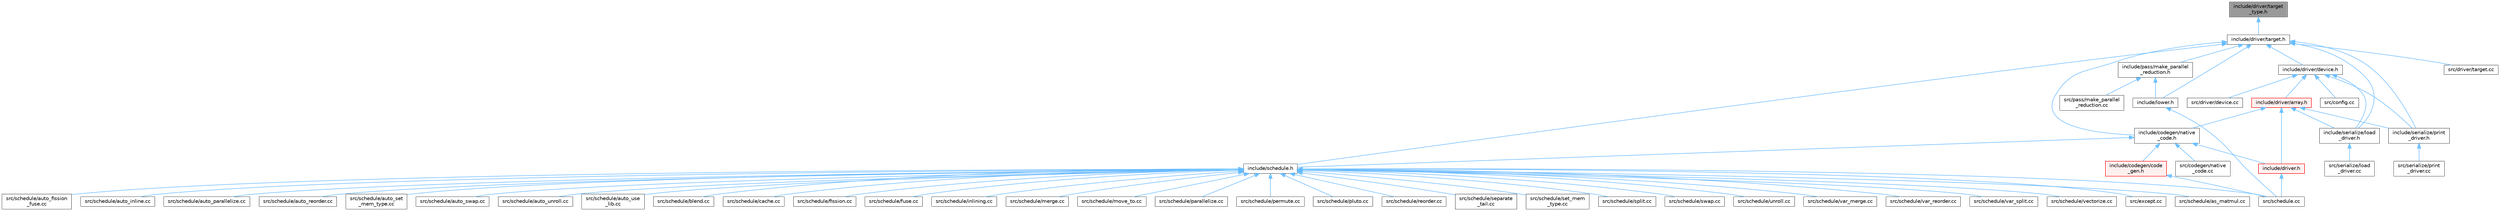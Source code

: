 digraph "include/driver/target_type.h"
{
 // LATEX_PDF_SIZE
  bgcolor="transparent";
  edge [fontname=Helvetica,fontsize=10,labelfontname=Helvetica,labelfontsize=10];
  node [fontname=Helvetica,fontsize=10,shape=box,height=0.2,width=0.4];
  Node1 [label="include/driver/target\l_type.h",height=0.2,width=0.4,color="gray40", fillcolor="grey60", style="filled", fontcolor="black",tooltip=" "];
  Node1 -> Node2 [dir="back",color="steelblue1",style="solid"];
  Node2 [label="include/driver/target.h",height=0.2,width=0.4,color="grey40", fillcolor="white", style="filled",URL="$target_8h.html",tooltip=" "];
  Node2 -> Node3 [dir="back",color="steelblue1",style="solid"];
  Node3 [label="include/codegen/native\l_code.h",height=0.2,width=0.4,color="grey40", fillcolor="white", style="filled",URL="$native__code_8h.html",tooltip=" "];
  Node3 -> Node4 [dir="back",color="steelblue1",style="solid"];
  Node4 [label="include/codegen/code\l_gen.h",height=0.2,width=0.4,color="red", fillcolor="#FFF0F0", style="filled",URL="$include_2codegen_2code__gen_8h.html",tooltip=" "];
  Node4 -> Node18 [dir="back",color="steelblue1",style="solid"];
  Node18 [label="src/schedule.cc",height=0.2,width=0.4,color="grey40", fillcolor="white", style="filled",URL="$schedule_8cc.html",tooltip=" "];
  Node3 -> Node19 [dir="back",color="steelblue1",style="solid"];
  Node19 [label="include/driver.h",height=0.2,width=0.4,color="red", fillcolor="#FFF0F0", style="filled",URL="$driver_8h.html",tooltip=" "];
  Node19 -> Node18 [dir="back",color="steelblue1",style="solid"];
  Node3 -> Node21 [dir="back",color="steelblue1",style="solid"];
  Node21 [label="include/schedule.h",height=0.2,width=0.4,color="grey40", fillcolor="white", style="filled",URL="$schedule_8h.html",tooltip=" "];
  Node21 -> Node22 [dir="back",color="steelblue1",style="solid"];
  Node22 [label="src/except.cc",height=0.2,width=0.4,color="grey40", fillcolor="white", style="filled",URL="$except_8cc.html",tooltip=" "];
  Node21 -> Node18 [dir="back",color="steelblue1",style="solid"];
  Node21 -> Node23 [dir="back",color="steelblue1",style="solid"];
  Node23 [label="src/schedule/as_matmul.cc",height=0.2,width=0.4,color="grey40", fillcolor="white", style="filled",URL="$as__matmul_8cc.html",tooltip=" "];
  Node21 -> Node24 [dir="back",color="steelblue1",style="solid"];
  Node24 [label="src/schedule/auto_fission\l_fuse.cc",height=0.2,width=0.4,color="grey40", fillcolor="white", style="filled",URL="$auto__fission__fuse_8cc.html",tooltip=" "];
  Node21 -> Node25 [dir="back",color="steelblue1",style="solid"];
  Node25 [label="src/schedule/auto_inline.cc",height=0.2,width=0.4,color="grey40", fillcolor="white", style="filled",URL="$auto__inline_8cc.html",tooltip=" "];
  Node21 -> Node26 [dir="back",color="steelblue1",style="solid"];
  Node26 [label="src/schedule/auto_parallelize.cc",height=0.2,width=0.4,color="grey40", fillcolor="white", style="filled",URL="$auto__parallelize_8cc.html",tooltip=" "];
  Node21 -> Node27 [dir="back",color="steelblue1",style="solid"];
  Node27 [label="src/schedule/auto_reorder.cc",height=0.2,width=0.4,color="grey40", fillcolor="white", style="filled",URL="$auto__reorder_8cc.html",tooltip=" "];
  Node21 -> Node28 [dir="back",color="steelblue1",style="solid"];
  Node28 [label="src/schedule/auto_set\l_mem_type.cc",height=0.2,width=0.4,color="grey40", fillcolor="white", style="filled",URL="$auto__set__mem__type_8cc.html",tooltip=" "];
  Node21 -> Node29 [dir="back",color="steelblue1",style="solid"];
  Node29 [label="src/schedule/auto_swap.cc",height=0.2,width=0.4,color="grey40", fillcolor="white", style="filled",URL="$auto__swap_8cc.html",tooltip=" "];
  Node21 -> Node30 [dir="back",color="steelblue1",style="solid"];
  Node30 [label="src/schedule/auto_unroll.cc",height=0.2,width=0.4,color="grey40", fillcolor="white", style="filled",URL="$auto__unroll_8cc.html",tooltip=" "];
  Node21 -> Node31 [dir="back",color="steelblue1",style="solid"];
  Node31 [label="src/schedule/auto_use\l_lib.cc",height=0.2,width=0.4,color="grey40", fillcolor="white", style="filled",URL="$auto__use__lib_8cc.html",tooltip=" "];
  Node21 -> Node32 [dir="back",color="steelblue1",style="solid"];
  Node32 [label="src/schedule/blend.cc",height=0.2,width=0.4,color="grey40", fillcolor="white", style="filled",URL="$blend_8cc.html",tooltip=" "];
  Node21 -> Node33 [dir="back",color="steelblue1",style="solid"];
  Node33 [label="src/schedule/cache.cc",height=0.2,width=0.4,color="grey40", fillcolor="white", style="filled",URL="$cache_8cc.html",tooltip=" "];
  Node21 -> Node34 [dir="back",color="steelblue1",style="solid"];
  Node34 [label="src/schedule/fission.cc",height=0.2,width=0.4,color="grey40", fillcolor="white", style="filled",URL="$fission_8cc.html",tooltip=" "];
  Node21 -> Node35 [dir="back",color="steelblue1",style="solid"];
  Node35 [label="src/schedule/fuse.cc",height=0.2,width=0.4,color="grey40", fillcolor="white", style="filled",URL="$fuse_8cc.html",tooltip=" "];
  Node21 -> Node36 [dir="back",color="steelblue1",style="solid"];
  Node36 [label="src/schedule/inlining.cc",height=0.2,width=0.4,color="grey40", fillcolor="white", style="filled",URL="$inlining_8cc.html",tooltip=" "];
  Node21 -> Node37 [dir="back",color="steelblue1",style="solid"];
  Node37 [label="src/schedule/merge.cc",height=0.2,width=0.4,color="grey40", fillcolor="white", style="filled",URL="$merge_8cc.html",tooltip=" "];
  Node21 -> Node38 [dir="back",color="steelblue1",style="solid"];
  Node38 [label="src/schedule/move_to.cc",height=0.2,width=0.4,color="grey40", fillcolor="white", style="filled",URL="$move__to_8cc.html",tooltip=" "];
  Node21 -> Node39 [dir="back",color="steelblue1",style="solid"];
  Node39 [label="src/schedule/parallelize.cc",height=0.2,width=0.4,color="grey40", fillcolor="white", style="filled",URL="$parallelize_8cc.html",tooltip=" "];
  Node21 -> Node40 [dir="back",color="steelblue1",style="solid"];
  Node40 [label="src/schedule/permute.cc",height=0.2,width=0.4,color="grey40", fillcolor="white", style="filled",URL="$permute_8cc.html",tooltip=" "];
  Node21 -> Node41 [dir="back",color="steelblue1",style="solid"];
  Node41 [label="src/schedule/pluto.cc",height=0.2,width=0.4,color="grey40", fillcolor="white", style="filled",URL="$pluto_8cc.html",tooltip=" "];
  Node21 -> Node42 [dir="back",color="steelblue1",style="solid"];
  Node42 [label="src/schedule/reorder.cc",height=0.2,width=0.4,color="grey40", fillcolor="white", style="filled",URL="$reorder_8cc.html",tooltip=" "];
  Node21 -> Node43 [dir="back",color="steelblue1",style="solid"];
  Node43 [label="src/schedule/separate\l_tail.cc",height=0.2,width=0.4,color="grey40", fillcolor="white", style="filled",URL="$separate__tail_8cc.html",tooltip=" "];
  Node21 -> Node44 [dir="back",color="steelblue1",style="solid"];
  Node44 [label="src/schedule/set_mem\l_type.cc",height=0.2,width=0.4,color="grey40", fillcolor="white", style="filled",URL="$set__mem__type_8cc.html",tooltip=" "];
  Node21 -> Node45 [dir="back",color="steelblue1",style="solid"];
  Node45 [label="src/schedule/split.cc",height=0.2,width=0.4,color="grey40", fillcolor="white", style="filled",URL="$split_8cc.html",tooltip=" "];
  Node21 -> Node46 [dir="back",color="steelblue1",style="solid"];
  Node46 [label="src/schedule/swap.cc",height=0.2,width=0.4,color="grey40", fillcolor="white", style="filled",URL="$swap_8cc.html",tooltip=" "];
  Node21 -> Node47 [dir="back",color="steelblue1",style="solid"];
  Node47 [label="src/schedule/unroll.cc",height=0.2,width=0.4,color="grey40", fillcolor="white", style="filled",URL="$unroll_8cc.html",tooltip=" "];
  Node21 -> Node48 [dir="back",color="steelblue1",style="solid"];
  Node48 [label="src/schedule/var_merge.cc",height=0.2,width=0.4,color="grey40", fillcolor="white", style="filled",URL="$var__merge_8cc.html",tooltip=" "];
  Node21 -> Node49 [dir="back",color="steelblue1",style="solid"];
  Node49 [label="src/schedule/var_reorder.cc",height=0.2,width=0.4,color="grey40", fillcolor="white", style="filled",URL="$var__reorder_8cc.html",tooltip=" "];
  Node21 -> Node50 [dir="back",color="steelblue1",style="solid"];
  Node50 [label="src/schedule/var_split.cc",height=0.2,width=0.4,color="grey40", fillcolor="white", style="filled",URL="$var__split_8cc.html",tooltip=" "];
  Node21 -> Node51 [dir="back",color="steelblue1",style="solid"];
  Node51 [label="src/schedule/vectorize.cc",height=0.2,width=0.4,color="grey40", fillcolor="white", style="filled",URL="$vectorize_8cc.html",tooltip=" "];
  Node3 -> Node52 [dir="back",color="steelblue1",style="solid"];
  Node52 [label="src/codegen/native\l_code.cc",height=0.2,width=0.4,color="grey40", fillcolor="white", style="filled",URL="$native__code_8cc.html",tooltip=" "];
  Node2 -> Node53 [dir="back",color="steelblue1",style="solid"];
  Node53 [label="include/driver/device.h",height=0.2,width=0.4,color="grey40", fillcolor="white", style="filled",URL="$device_8h.html",tooltip=" "];
  Node53 -> Node54 [dir="back",color="steelblue1",style="solid"];
  Node54 [label="include/driver/array.h",height=0.2,width=0.4,color="red", fillcolor="#FFF0F0", style="filled",URL="$array_8h.html",tooltip=" "];
  Node54 -> Node3 [dir="back",color="steelblue1",style="solid"];
  Node54 -> Node19 [dir="back",color="steelblue1",style="solid"];
  Node54 -> Node185 [dir="back",color="steelblue1",style="solid"];
  Node185 [label="include/serialize/load\l_driver.h",height=0.2,width=0.4,color="grey40", fillcolor="white", style="filled",URL="$load__driver_8h.html",tooltip=" "];
  Node185 -> Node186 [dir="back",color="steelblue1",style="solid"];
  Node186 [label="src/serialize/load\l_driver.cc",height=0.2,width=0.4,color="grey40", fillcolor="white", style="filled",URL="$load__driver_8cc.html",tooltip=" "];
  Node54 -> Node187 [dir="back",color="steelblue1",style="solid"];
  Node187 [label="include/serialize/print\l_driver.h",height=0.2,width=0.4,color="grey40", fillcolor="white", style="filled",URL="$print__driver_8h.html",tooltip=" "];
  Node187 -> Node188 [dir="back",color="steelblue1",style="solid"];
  Node188 [label="src/serialize/print\l_driver.cc",height=0.2,width=0.4,color="grey40", fillcolor="white", style="filled",URL="$print__driver_8cc.html",tooltip=" "];
  Node53 -> Node185 [dir="back",color="steelblue1",style="solid"];
  Node53 -> Node187 [dir="back",color="steelblue1",style="solid"];
  Node53 -> Node190 [dir="back",color="steelblue1",style="solid"];
  Node190 [label="src/config.cc",height=0.2,width=0.4,color="grey40", fillcolor="white", style="filled",URL="$config_8cc.html",tooltip=" "];
  Node53 -> Node191 [dir="back",color="steelblue1",style="solid"];
  Node191 [label="src/driver/device.cc",height=0.2,width=0.4,color="grey40", fillcolor="white", style="filled",URL="$device_8cc.html",tooltip=" "];
  Node2 -> Node80 [dir="back",color="steelblue1",style="solid"];
  Node80 [label="include/lower.h",height=0.2,width=0.4,color="grey40", fillcolor="white", style="filled",URL="$lower_8h.html",tooltip=" "];
  Node80 -> Node18 [dir="back",color="steelblue1",style="solid"];
  Node2 -> Node116 [dir="back",color="steelblue1",style="solid"];
  Node116 [label="include/pass/make_parallel\l_reduction.h",height=0.2,width=0.4,color="grey40", fillcolor="white", style="filled",URL="$make__parallel__reduction_8h.html",tooltip=" "];
  Node116 -> Node80 [dir="back",color="steelblue1",style="solid"];
  Node116 -> Node68 [dir="back",color="steelblue1",style="solid"];
  Node68 [label="src/pass/make_parallel\l_reduction.cc",height=0.2,width=0.4,color="grey40", fillcolor="white", style="filled",URL="$make__parallel__reduction_8cc.html",tooltip=" "];
  Node2 -> Node21 [dir="back",color="steelblue1",style="solid"];
  Node2 -> Node185 [dir="back",color="steelblue1",style="solid"];
  Node2 -> Node187 [dir="back",color="steelblue1",style="solid"];
  Node2 -> Node192 [dir="back",color="steelblue1",style="solid"];
  Node192 [label="src/driver/target.cc",height=0.2,width=0.4,color="grey40", fillcolor="white", style="filled",URL="$target_8cc.html",tooltip=" "];
}
